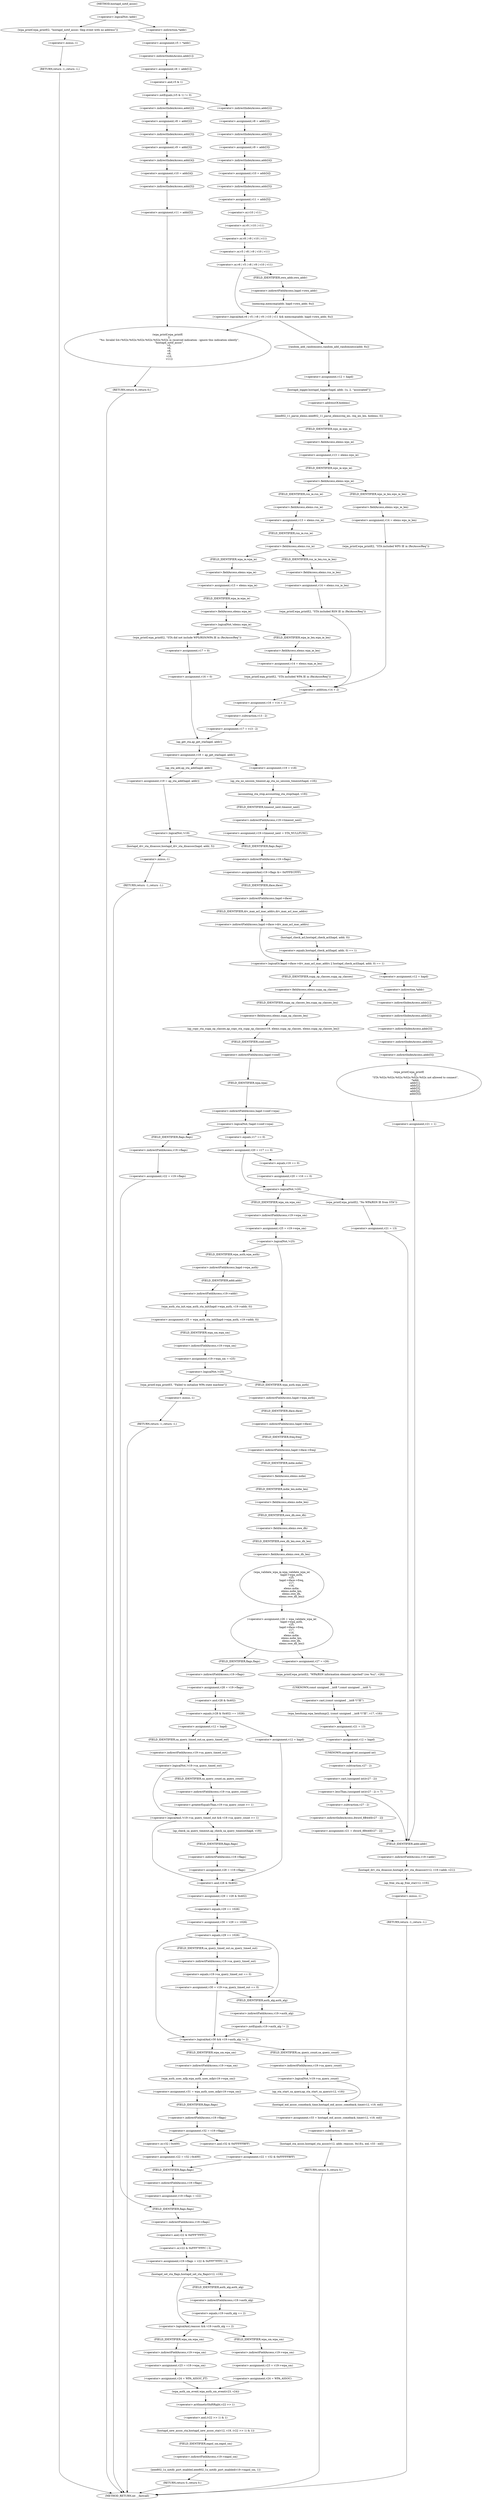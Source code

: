 digraph hostapd_notif_assoc {  
"1000167" [label = "(<operator>.logicalNot,!addr)" ]
"1000170" [label = "(wpa_printf,wpa_printf(2, \"hostapd_notif_assoc: Skip event with no address\"))" ]
"1000173" [label = "(RETURN,return -1;,return -1;)" ]
"1000174" [label = "(<operator>.minus,-1)" ]
"1000176" [label = "(<operator>.assignment,v5 = *addr)" ]
"1000178" [label = "(<operator>.indirection,*addr)" ]
"1000180" [label = "(<operator>.assignment,v6 = addr[1])" ]
"1000182" [label = "(<operator>.indirectIndexAccess,addr[1])" ]
"1000186" [label = "(<operator>.notEquals,(v5 & 1) != 0)" ]
"1000187" [label = "(<operator>.and,v5 & 1)" ]
"1000192" [label = "(<operator>.assignment,v8 = addr[2])" ]
"1000194" [label = "(<operator>.indirectIndexAccess,addr[2])" ]
"1000197" [label = "(<operator>.assignment,v9 = addr[3])" ]
"1000199" [label = "(<operator>.indirectIndexAccess,addr[3])" ]
"1000202" [label = "(<operator>.assignment,v10 = addr[4])" ]
"1000204" [label = "(<operator>.indirectIndexAccess,addr[4])" ]
"1000207" [label = "(<operator>.assignment,v11 = addr[5])" ]
"1000209" [label = "(<operator>.indirectIndexAccess,addr[5])" ]
"1000214" [label = "(<operator>.assignment,v8 = addr[2])" ]
"1000216" [label = "(<operator>.indirectIndexAccess,addr[2])" ]
"1000219" [label = "(<operator>.assignment,v9 = addr[3])" ]
"1000221" [label = "(<operator>.indirectIndexAccess,addr[3])" ]
"1000224" [label = "(<operator>.assignment,v10 = addr[4])" ]
"1000226" [label = "(<operator>.indirectIndexAccess,addr[4])" ]
"1000229" [label = "(<operator>.assignment,v11 = addr[5])" ]
"1000231" [label = "(<operator>.indirectIndexAccess,addr[5])" ]
"1000235" [label = "(<operator>.logicalAnd,v6 | v5 | v8 | v9 | v10 | v11 && memcmp(addr, hapd->own_addr, 6u))" ]
"1000236" [label = "(<operator>.or,v6 | v5 | v8 | v9 | v10 | v11)" ]
"1000238" [label = "(<operator>.or,v5 | v8 | v9 | v10 | v11)" ]
"1000240" [label = "(<operator>.or,v8 | v9 | v10 | v11)" ]
"1000242" [label = "(<operator>.or,v9 | v10 | v11)" ]
"1000244" [label = "(<operator>.or,v10 | v11)" ]
"1000247" [label = "(memcmp,memcmp(addr, hapd->own_addr, 6u))" ]
"1000249" [label = "(<operator>.indirectFieldAccess,hapd->own_addr)" ]
"1000251" [label = "(FIELD_IDENTIFIER,own_addr,own_addr)" ]
"1000254" [label = "(random_add_randomness,random_add_randomness(addr, 6u))" ]
"1000257" [label = "(<operator>.assignment,v12 = hapd)" ]
"1000260" [label = "(hostapd_logger,hostapd_logger(hapd, addr, 1u, 2, \"associated\"))" ]
"1000266" [label = "(ieee802_11_parse_elems,ieee802_11_parse_elems(req_ies, req_ies_len, &elems, 0))" ]
"1000269" [label = "(<operator>.addressOf,&elems)" ]
"1000272" [label = "(<operator>.assignment,v13 = elems.wps_ie)" ]
"1000274" [label = "(<operator>.fieldAccess,elems.wps_ie)" ]
"1000276" [label = "(FIELD_IDENTIFIER,wps_ie,wps_ie)" ]
"1000278" [label = "(<operator>.fieldAccess,elems.wps_ie)" ]
"1000280" [label = "(FIELD_IDENTIFIER,wps_ie,wps_ie)" ]
"1000282" [label = "(<operator>.assignment,v14 = elems.wps_ie_len)" ]
"1000284" [label = "(<operator>.fieldAccess,elems.wps_ie_len)" ]
"1000286" [label = "(FIELD_IDENTIFIER,wps_ie_len,wps_ie_len)" ]
"1000287" [label = "(wpa_printf,wpa_printf(2, \"STA included WPS IE in (Re)AssocReq\"))" ]
"1000292" [label = "(<operator>.assignment,v13 = elems.rsn_ie)" ]
"1000294" [label = "(<operator>.fieldAccess,elems.rsn_ie)" ]
"1000296" [label = "(FIELD_IDENTIFIER,rsn_ie,rsn_ie)" ]
"1000298" [label = "(<operator>.fieldAccess,elems.rsn_ie)" ]
"1000300" [label = "(FIELD_IDENTIFIER,rsn_ie,rsn_ie)" ]
"1000302" [label = "(<operator>.assignment,v14 = elems.rsn_ie_len)" ]
"1000304" [label = "(<operator>.fieldAccess,elems.rsn_ie_len)" ]
"1000306" [label = "(FIELD_IDENTIFIER,rsn_ie_len,rsn_ie_len)" ]
"1000307" [label = "(wpa_printf,wpa_printf(2, \"STA included RSN IE in (Re)AssocReq\"))" ]
"1000312" [label = "(<operator>.assignment,v13 = elems.wpa_ie)" ]
"1000314" [label = "(<operator>.fieldAccess,elems.wpa_ie)" ]
"1000316" [label = "(FIELD_IDENTIFIER,wpa_ie,wpa_ie)" ]
"1000318" [label = "(<operator>.logicalNot,!elems.wpa_ie)" ]
"1000319" [label = "(<operator>.fieldAccess,elems.wpa_ie)" ]
"1000321" [label = "(FIELD_IDENTIFIER,wpa_ie,wpa_ie)" ]
"1000323" [label = "(wpa_printf,wpa_printf(2, \"STA did not include WPS/RSN/WPA IE in (Re)AssocReq\"))" ]
"1000326" [label = "(<operator>.assignment,v17 = 0)" ]
"1000329" [label = "(<operator>.assignment,v16 = 0)" ]
"1000333" [label = "(<operator>.assignment,v18 = ap_get_sta(hapd, addr))" ]
"1000335" [label = "(ap_get_sta,ap_get_sta(hapd, addr))" ]
"1000341" [label = "(<operator>.assignment,v19 = v18)" ]
"1000344" [label = "(ap_sta_no_session_timeout,ap_sta_no_session_timeout(hapd, v18))" ]
"1000347" [label = "(accounting_sta_stop,accounting_sta_stop(hapd, v19))" ]
"1000350" [label = "(<operator>.assignment,v19->timeout_next = STA_NULLFUNC)" ]
"1000351" [label = "(<operator>.indirectFieldAccess,v19->timeout_next)" ]
"1000353" [label = "(FIELD_IDENTIFIER,timeout_next,timeout_next)" ]
"1000357" [label = "(<operator>.assignment,v19 = ap_sta_add(hapd, addr))" ]
"1000359" [label = "(ap_sta_add,ap_sta_add(hapd, addr))" ]
"1000363" [label = "(<operator>.logicalNot,!v19)" ]
"1000366" [label = "(hostapd_drv_sta_disassoc,hostapd_drv_sta_disassoc(hapd, addr, 5))" ]
"1000370" [label = "(RETURN,return -1;,return -1;)" ]
"1000371" [label = "(<operator>.minus,-1)" ]
"1000373" [label = "(<operators>.assignmentAnd,v19->flags &= 0xFFFECFFF)" ]
"1000374" [label = "(<operator>.indirectFieldAccess,v19->flags)" ]
"1000376" [label = "(FIELD_IDENTIFIER,flags,flags)" ]
"1000379" [label = "(<operator>.logicalOr,hapd->iface->drv_max_acl_mac_addrs || hostapd_check_acl(hapd, addr, 0) == 1)" ]
"1000380" [label = "(<operator>.indirectFieldAccess,hapd->iface->drv_max_acl_mac_addrs)" ]
"1000381" [label = "(<operator>.indirectFieldAccess,hapd->iface)" ]
"1000383" [label = "(FIELD_IDENTIFIER,iface,iface)" ]
"1000384" [label = "(FIELD_IDENTIFIER,drv_max_acl_mac_addrs,drv_max_acl_mac_addrs)" ]
"1000385" [label = "(<operator>.equals,hostapd_check_acl(hapd, addr, 0) == 1)" ]
"1000386" [label = "(hostapd_check_acl,hostapd_check_acl(hapd, addr, 0))" ]
"1000392" [label = "(ap_copy_sta_supp_op_classes,ap_copy_sta_supp_op_classes(v19, elems.supp_op_classes, elems.supp_op_classes_len))" ]
"1000394" [label = "(<operator>.fieldAccess,elems.supp_op_classes)" ]
"1000396" [label = "(FIELD_IDENTIFIER,supp_op_classes,supp_op_classes)" ]
"1000397" [label = "(<operator>.fieldAccess,elems.supp_op_classes_len)" ]
"1000399" [label = "(FIELD_IDENTIFIER,supp_op_classes_len,supp_op_classes_len)" ]
"1000401" [label = "(<operator>.logicalNot,!hapd->conf->wpa)" ]
"1000402" [label = "(<operator>.indirectFieldAccess,hapd->conf->wpa)" ]
"1000403" [label = "(<operator>.indirectFieldAccess,hapd->conf)" ]
"1000405" [label = "(FIELD_IDENTIFIER,conf,conf)" ]
"1000406" [label = "(FIELD_IDENTIFIER,wpa,wpa)" ]
"1000408" [label = "(<operator>.assignment,v22 = v19->flags)" ]
"1000410" [label = "(<operator>.indirectFieldAccess,v19->flags)" ]
"1000412" [label = "(FIELD_IDENTIFIER,flags,flags)" ]
"1000414" [label = "(<operator>.assignment,v20 = v17 == 0)" ]
"1000416" [label = "(<operator>.equals,v17 == 0)" ]
"1000421" [label = "(<operator>.assignment,v20 = v16 == 0)" ]
"1000423" [label = "(<operator>.equals,v16 == 0)" ]
"1000427" [label = "(<operator>.logicalNot,!v20)" ]
"1000430" [label = "(<operator>.assignment,v25 = v19->wpa_sm)" ]
"1000432" [label = "(<operator>.indirectFieldAccess,v19->wpa_sm)" ]
"1000434" [label = "(FIELD_IDENTIFIER,wpa_sm,wpa_sm)" ]
"1000436" [label = "(<operator>.logicalNot,!v25)" ]
"1000439" [label = "(<operator>.assignment,v25 = wpa_auth_sta_init(hapd->wpa_auth, v19->addr, 0))" ]
"1000441" [label = "(wpa_auth_sta_init,wpa_auth_sta_init(hapd->wpa_auth, v19->addr, 0))" ]
"1000442" [label = "(<operator>.indirectFieldAccess,hapd->wpa_auth)" ]
"1000444" [label = "(FIELD_IDENTIFIER,wpa_auth,wpa_auth)" ]
"1000445" [label = "(<operator>.indirectFieldAccess,v19->addr)" ]
"1000447" [label = "(FIELD_IDENTIFIER,addr,addr)" ]
"1000449" [label = "(<operator>.assignment,v19->wpa_sm = v25)" ]
"1000450" [label = "(<operator>.indirectFieldAccess,v19->wpa_sm)" ]
"1000452" [label = "(FIELD_IDENTIFIER,wpa_sm,wpa_sm)" ]
"1000455" [label = "(<operator>.logicalNot,!v25)" ]
"1000458" [label = "(wpa_printf,wpa_printf(5, \"Failed to initialize WPA state machine\"))" ]
"1000461" [label = "(RETURN,return -1;,return -1;)" ]
"1000462" [label = "(<operator>.minus,-1)" ]
"1000464" [label = "(<operator>.assignment,v26 = wpa_validate_wpa_ie(\n                        hapd->wpa_auth,\n                        v25,\n                        hapd->iface->freq,\n                        v17,\n                        v16,\n                        elems.mdie,\n                        elems.mdie_len,\n                        elems.owe_dh,\n                        elems.owe_dh_len))" ]
"1000466" [label = "(wpa_validate_wpa_ie,wpa_validate_wpa_ie(\n                        hapd->wpa_auth,\n                        v25,\n                        hapd->iface->freq,\n                        v17,\n                        v16,\n                        elems.mdie,\n                        elems.mdie_len,\n                        elems.owe_dh,\n                        elems.owe_dh_len))" ]
"1000467" [label = "(<operator>.indirectFieldAccess,hapd->wpa_auth)" ]
"1000469" [label = "(FIELD_IDENTIFIER,wpa_auth,wpa_auth)" ]
"1000471" [label = "(<operator>.indirectFieldAccess,hapd->iface->freq)" ]
"1000472" [label = "(<operator>.indirectFieldAccess,hapd->iface)" ]
"1000474" [label = "(FIELD_IDENTIFIER,iface,iface)" ]
"1000475" [label = "(FIELD_IDENTIFIER,freq,freq)" ]
"1000478" [label = "(<operator>.fieldAccess,elems.mdie)" ]
"1000480" [label = "(FIELD_IDENTIFIER,mdie,mdie)" ]
"1000481" [label = "(<operator>.fieldAccess,elems.mdie_len)" ]
"1000483" [label = "(FIELD_IDENTIFIER,mdie_len,mdie_len)" ]
"1000484" [label = "(<operator>.fieldAccess,elems.owe_dh)" ]
"1000486" [label = "(FIELD_IDENTIFIER,owe_dh,owe_dh)" ]
"1000487" [label = "(<operator>.fieldAccess,elems.owe_dh_len)" ]
"1000489" [label = "(FIELD_IDENTIFIER,owe_dh_len,owe_dh_len)" ]
"1000493" [label = "(<operator>.assignment,v27 = v26)" ]
"1000496" [label = "(wpa_printf,wpa_printf(2, \"WPA/RSN information element rejected? (res %u)\", v26))" ]
"1000500" [label = "(wpa_hexdump,wpa_hexdump(2, (const unsigned __int8 *)\"IE\", v17, v16))" ]
"1000502" [label = "(<operator>.cast,(const unsigned __int8 *)\"IE\")" ]
"1000503" [label = "(UNKNOWN,const unsigned __int8 *,const unsigned __int8 *)" ]
"1000507" [label = "(<operator>.assignment,v21 = 13)" ]
"1000510" [label = "(<operator>.assignment,v12 = hapd)" ]
"1000514" [label = "(<operator>.lessThan,(unsigned int)(v27 - 2) < 7)" ]
"1000515" [label = "(<operator>.cast,(unsigned int)(v27 - 2))" ]
"1000516" [label = "(UNKNOWN,unsigned int,unsigned int)" ]
"1000517" [label = "(<operator>.subtraction,v27 - 2)" ]
"1000521" [label = "(<operator>.assignment,v21 = dword_8B440[v27 - 2])" ]
"1000523" [label = "(<operator>.indirectIndexAccess,dword_8B440[v27 - 2])" ]
"1000525" [label = "(<operator>.subtraction,v27 - 2)" ]
"1000529" [label = "(<operator>.assignment,v28 = v19->flags)" ]
"1000531" [label = "(<operator>.indirectFieldAccess,v19->flags)" ]
"1000533" [label = "(FIELD_IDENTIFIER,flags,flags)" ]
"1000535" [label = "(<operator>.equals,(v28 & 0x402) == 1026)" ]
"1000536" [label = "(<operator>.and,v28 & 0x402)" ]
"1000541" [label = "(<operator>.assignment,v12 = hapd)" ]
"1000545" [label = "(<operator>.logicalAnd,!v19->sa_query_timed_out && v19->sa_query_count >= 1)" ]
"1000546" [label = "(<operator>.logicalNot,!v19->sa_query_timed_out)" ]
"1000547" [label = "(<operator>.indirectFieldAccess,v19->sa_query_timed_out)" ]
"1000549" [label = "(FIELD_IDENTIFIER,sa_query_timed_out,sa_query_timed_out)" ]
"1000550" [label = "(<operator>.greaterEqualsThan,v19->sa_query_count >= 1)" ]
"1000551" [label = "(<operator>.indirectFieldAccess,v19->sa_query_count)" ]
"1000553" [label = "(FIELD_IDENTIFIER,sa_query_count,sa_query_count)" ]
"1000556" [label = "(ap_check_sa_query_timeout,ap_check_sa_query_timeout(hapd, v19))" ]
"1000559" [label = "(<operator>.assignment,v28 = v19->flags)" ]
"1000561" [label = "(<operator>.indirectFieldAccess,v19->flags)" ]
"1000563" [label = "(FIELD_IDENTIFIER,flags,flags)" ]
"1000566" [label = "(<operator>.assignment,v12 = hapd)" ]
"1000569" [label = "(<operator>.assignment,v29 = v28 & 0x402)" ]
"1000571" [label = "(<operator>.and,v28 & 0x402)" ]
"1000574" [label = "(<operator>.assignment,v30 = v29 == 1026)" ]
"1000576" [label = "(<operator>.equals,v29 == 1026)" ]
"1000580" [label = "(<operator>.equals,v29 == 1026)" ]
"1000583" [label = "(<operator>.assignment,v30 = v19->sa_query_timed_out == 0)" ]
"1000585" [label = "(<operator>.equals,v19->sa_query_timed_out == 0)" ]
"1000586" [label = "(<operator>.indirectFieldAccess,v19->sa_query_timed_out)" ]
"1000588" [label = "(FIELD_IDENTIFIER,sa_query_timed_out,sa_query_timed_out)" ]
"1000591" [label = "(<operator>.logicalAnd,v30 && v19->auth_alg != 2)" ]
"1000593" [label = "(<operator>.notEquals,v19->auth_alg != 2)" ]
"1000594" [label = "(<operator>.indirectFieldAccess,v19->auth_alg)" ]
"1000596" [label = "(FIELD_IDENTIFIER,auth_alg,auth_alg)" ]
"1000600" [label = "(<operator>.logicalNot,!v19->sa_query_count)" ]
"1000601" [label = "(<operator>.indirectFieldAccess,v19->sa_query_count)" ]
"1000603" [label = "(FIELD_IDENTIFIER,sa_query_count,sa_query_count)" ]
"1000604" [label = "(ap_sta_start_sa_query,ap_sta_start_sa_query(v12, v19))" ]
"1000607" [label = "(<operator>.assignment,v33 = hostapd_eid_assoc_comeback_time(v12, v19, eid))" ]
"1000609" [label = "(hostapd_eid_assoc_comeback_time,hostapd_eid_assoc_comeback_time(v12, v19, eid))" ]
"1000613" [label = "(hostapd_sta_assoc,hostapd_sta_assoc(v12, addr, reassoc, 0x1Eu, eid, v33 - eid))" ]
"1000619" [label = "(<operator>.subtraction,v33 - eid)" ]
"1000622" [label = "(RETURN,return 0;,return 0;)" ]
"1000624" [label = "(<operator>.assignment,v31 = wpa_auth_uses_mfp(v19->wpa_sm))" ]
"1000626" [label = "(wpa_auth_uses_mfp,wpa_auth_uses_mfp(v19->wpa_sm))" ]
"1000627" [label = "(<operator>.indirectFieldAccess,v19->wpa_sm)" ]
"1000629" [label = "(FIELD_IDENTIFIER,wpa_sm,wpa_sm)" ]
"1000630" [label = "(<operator>.assignment,v32 = v19->flags)" ]
"1000632" [label = "(<operator>.indirectFieldAccess,v19->flags)" ]
"1000634" [label = "(FIELD_IDENTIFIER,flags,flags)" ]
"1000637" [label = "(<operator>.assignment,v22 = v32 | 0x400)" ]
"1000639" [label = "(<operator>.or,v32 | 0x400)" ]
"1000643" [label = "(<operator>.assignment,v22 = v32 & 0xFFFFFBFF)" ]
"1000645" [label = "(<operator>.and,v32 & 0xFFFFFBFF)" ]
"1000648" [label = "(<operator>.assignment,v19->flags = v22)" ]
"1000649" [label = "(<operator>.indirectFieldAccess,v19->flags)" ]
"1000651" [label = "(FIELD_IDENTIFIER,flags,flags)" ]
"1000654" [label = "(<operator>.assignment,v19->flags = v22 & 0xFFF7FFFC | 3)" ]
"1000655" [label = "(<operator>.indirectFieldAccess,v19->flags)" ]
"1000657" [label = "(FIELD_IDENTIFIER,flags,flags)" ]
"1000658" [label = "(<operator>.or,v22 & 0xFFF7FFFC | 3)" ]
"1000659" [label = "(<operator>.and,v22 & 0xFFF7FFFC)" ]
"1000663" [label = "(hostapd_set_sta_flags,hostapd_set_sta_flags(v12, v19))" ]
"1000667" [label = "(<operator>.logicalAnd,reassoc && v19->auth_alg == 2)" ]
"1000669" [label = "(<operator>.equals,v19->auth_alg == 2)" ]
"1000670" [label = "(<operator>.indirectFieldAccess,v19->auth_alg)" ]
"1000672" [label = "(FIELD_IDENTIFIER,auth_alg,auth_alg)" ]
"1000675" [label = "(<operator>.assignment,v23 = v19->wpa_sm)" ]
"1000677" [label = "(<operator>.indirectFieldAccess,v19->wpa_sm)" ]
"1000679" [label = "(FIELD_IDENTIFIER,wpa_sm,wpa_sm)" ]
"1000680" [label = "(<operator>.assignment,v24 = WPA_ASSOC_FT)" ]
"1000685" [label = "(<operator>.assignment,v23 = v19->wpa_sm)" ]
"1000687" [label = "(<operator>.indirectFieldAccess,v19->wpa_sm)" ]
"1000689" [label = "(FIELD_IDENTIFIER,wpa_sm,wpa_sm)" ]
"1000690" [label = "(<operator>.assignment,v24 = WPA_ASSOC)" ]
"1000693" [label = "(wpa_auth_sm_event,wpa_auth_sm_event(v23, v24))" ]
"1000696" [label = "(hostapd_new_assoc_sta,hostapd_new_assoc_sta(v12, v19, (v22 >> 1) & 1))" ]
"1000699" [label = "(<operator>.and,(v22 >> 1) & 1)" ]
"1000700" [label = "(<operator>.arithmeticShiftRight,v22 >> 1)" ]
"1000704" [label = "(ieee802_1x_notify_port_enabled,ieee802_1x_notify_port_enabled(v19->eapol_sm, 1))" ]
"1000705" [label = "(<operator>.indirectFieldAccess,v19->eapol_sm)" ]
"1000707" [label = "(FIELD_IDENTIFIER,eapol_sm,eapol_sm)" ]
"1000709" [label = "(RETURN,return 0;,return 0;)" ]
"1000711" [label = "(wpa_printf,wpa_printf(2, \"No WPA/RSN IE from STA\"))" ]
"1000714" [label = "(<operator>.assignment,v21 = 13)" ]
"1000719" [label = "(<operator>.assignment,v12 = hapd)" ]
"1000722" [label = "(wpa_printf,wpa_printf(\n                3,\n                \"STA %02x:%02x:%02x:%02x:%02x:%02x not allowed to connect\",\n                *addr,\n                addr[1],\n                addr[2],\n                addr[3],\n                addr[4],\n                addr[5]))" ]
"1000725" [label = "(<operator>.indirection,*addr)" ]
"1000727" [label = "(<operator>.indirectIndexAccess,addr[1])" ]
"1000730" [label = "(<operator>.indirectIndexAccess,addr[2])" ]
"1000733" [label = "(<operator>.indirectIndexAccess,addr[3])" ]
"1000736" [label = "(<operator>.indirectIndexAccess,addr[4])" ]
"1000739" [label = "(<operator>.indirectIndexAccess,addr[5])" ]
"1000742" [label = "(<operator>.assignment,v21 = 1)" ]
"1000746" [label = "(hostapd_drv_sta_disassoc,hostapd_drv_sta_disassoc(v12, v19->addr, v21))" ]
"1000748" [label = "(<operator>.indirectFieldAccess,v19->addr)" ]
"1000750" [label = "(FIELD_IDENTIFIER,addr,addr)" ]
"1000752" [label = "(ap_free_sta,ap_free_sta(v12, v19))" ]
"1000755" [label = "(RETURN,return -1;,return -1;)" ]
"1000756" [label = "(<operator>.minus,-1)" ]
"1000758" [label = "(<operator>.assignment,v14 = elems.wpa_ie_len)" ]
"1000760" [label = "(<operator>.fieldAccess,elems.wpa_ie_len)" ]
"1000762" [label = "(FIELD_IDENTIFIER,wpa_ie_len,wpa_ie_len)" ]
"1000763" [label = "(wpa_printf,wpa_printf(2, \"STA included WPA IE in (Re)AssocReq\"))" ]
"1000766" [label = "(<operator>.assignment,v16 = v14 + 2)" ]
"1000768" [label = "(<operator>.addition,v14 + 2)" ]
"1000771" [label = "(<operator>.assignment,v17 = v13 - 2)" ]
"1000773" [label = "(<operator>.subtraction,v13 - 2)" ]
"1000777" [label = "(wpa_printf,wpa_printf(\n    2,\n    \"%s: Invalid SA=%02x:%02x:%02x:%02x:%02x:%02x in received indication - ignore this indication silently\",\n    \"hostapd_notif_assoc\",\n    v5,\n    v6,\n    v8,\n    v9,\n    v10,\n    v11))" ]
"1000787" [label = "(RETURN,return 0;,return 0;)" ]
"1000130" [label = "(METHOD,hostapd_notif_assoc)" ]
"1000789" [label = "(METHOD_RETURN,int __fastcall)" ]
  "1000167" -> "1000170" 
  "1000167" -> "1000178" 
  "1000170" -> "1000174" 
  "1000173" -> "1000789" 
  "1000174" -> "1000173" 
  "1000176" -> "1000182" 
  "1000178" -> "1000176" 
  "1000180" -> "1000187" 
  "1000182" -> "1000180" 
  "1000186" -> "1000194" 
  "1000186" -> "1000216" 
  "1000187" -> "1000186" 
  "1000192" -> "1000199" 
  "1000194" -> "1000192" 
  "1000197" -> "1000204" 
  "1000199" -> "1000197" 
  "1000202" -> "1000209" 
  "1000204" -> "1000202" 
  "1000207" -> "1000777" 
  "1000209" -> "1000207" 
  "1000214" -> "1000221" 
  "1000216" -> "1000214" 
  "1000219" -> "1000226" 
  "1000221" -> "1000219" 
  "1000224" -> "1000231" 
  "1000226" -> "1000224" 
  "1000229" -> "1000244" 
  "1000231" -> "1000229" 
  "1000235" -> "1000254" 
  "1000235" -> "1000777" 
  "1000236" -> "1000235" 
  "1000236" -> "1000251" 
  "1000238" -> "1000236" 
  "1000240" -> "1000238" 
  "1000242" -> "1000240" 
  "1000244" -> "1000242" 
  "1000247" -> "1000235" 
  "1000249" -> "1000247" 
  "1000251" -> "1000249" 
  "1000254" -> "1000257" 
  "1000257" -> "1000260" 
  "1000260" -> "1000269" 
  "1000266" -> "1000276" 
  "1000269" -> "1000266" 
  "1000272" -> "1000280" 
  "1000274" -> "1000272" 
  "1000276" -> "1000274" 
  "1000278" -> "1000286" 
  "1000278" -> "1000296" 
  "1000280" -> "1000278" 
  "1000282" -> "1000287" 
  "1000284" -> "1000282" 
  "1000286" -> "1000284" 
  "1000287" -> "1000768" 
  "1000292" -> "1000300" 
  "1000294" -> "1000292" 
  "1000296" -> "1000294" 
  "1000298" -> "1000306" 
  "1000298" -> "1000316" 
  "1000300" -> "1000298" 
  "1000302" -> "1000307" 
  "1000304" -> "1000302" 
  "1000306" -> "1000304" 
  "1000307" -> "1000768" 
  "1000312" -> "1000321" 
  "1000314" -> "1000312" 
  "1000316" -> "1000314" 
  "1000318" -> "1000323" 
  "1000318" -> "1000762" 
  "1000319" -> "1000318" 
  "1000321" -> "1000319" 
  "1000323" -> "1000326" 
  "1000326" -> "1000329" 
  "1000329" -> "1000335" 
  "1000333" -> "1000341" 
  "1000333" -> "1000359" 
  "1000335" -> "1000333" 
  "1000341" -> "1000344" 
  "1000344" -> "1000347" 
  "1000347" -> "1000353" 
  "1000350" -> "1000376" 
  "1000351" -> "1000350" 
  "1000353" -> "1000351" 
  "1000357" -> "1000363" 
  "1000359" -> "1000357" 
  "1000363" -> "1000366" 
  "1000363" -> "1000376" 
  "1000366" -> "1000371" 
  "1000370" -> "1000789" 
  "1000371" -> "1000370" 
  "1000373" -> "1000383" 
  "1000374" -> "1000373" 
  "1000376" -> "1000374" 
  "1000379" -> "1000396" 
  "1000379" -> "1000719" 
  "1000380" -> "1000379" 
  "1000380" -> "1000386" 
  "1000381" -> "1000384" 
  "1000383" -> "1000381" 
  "1000384" -> "1000380" 
  "1000385" -> "1000379" 
  "1000386" -> "1000385" 
  "1000392" -> "1000405" 
  "1000394" -> "1000399" 
  "1000396" -> "1000394" 
  "1000397" -> "1000392" 
  "1000399" -> "1000397" 
  "1000401" -> "1000412" 
  "1000401" -> "1000416" 
  "1000402" -> "1000401" 
  "1000403" -> "1000406" 
  "1000405" -> "1000403" 
  "1000406" -> "1000402" 
  "1000408" -> "1000657" 
  "1000410" -> "1000408" 
  "1000412" -> "1000410" 
  "1000414" -> "1000423" 
  "1000414" -> "1000427" 
  "1000416" -> "1000414" 
  "1000421" -> "1000427" 
  "1000423" -> "1000421" 
  "1000427" -> "1000434" 
  "1000427" -> "1000711" 
  "1000430" -> "1000436" 
  "1000432" -> "1000430" 
  "1000434" -> "1000432" 
  "1000436" -> "1000444" 
  "1000436" -> "1000469" 
  "1000439" -> "1000452" 
  "1000441" -> "1000439" 
  "1000442" -> "1000447" 
  "1000444" -> "1000442" 
  "1000445" -> "1000441" 
  "1000447" -> "1000445" 
  "1000449" -> "1000455" 
  "1000450" -> "1000449" 
  "1000452" -> "1000450" 
  "1000455" -> "1000458" 
  "1000455" -> "1000469" 
  "1000458" -> "1000462" 
  "1000461" -> "1000789" 
  "1000462" -> "1000461" 
  "1000464" -> "1000493" 
  "1000464" -> "1000533" 
  "1000466" -> "1000464" 
  "1000467" -> "1000474" 
  "1000469" -> "1000467" 
  "1000471" -> "1000480" 
  "1000472" -> "1000475" 
  "1000474" -> "1000472" 
  "1000475" -> "1000471" 
  "1000478" -> "1000483" 
  "1000480" -> "1000478" 
  "1000481" -> "1000486" 
  "1000483" -> "1000481" 
  "1000484" -> "1000489" 
  "1000486" -> "1000484" 
  "1000487" -> "1000466" 
  "1000489" -> "1000487" 
  "1000493" -> "1000496" 
  "1000496" -> "1000503" 
  "1000500" -> "1000507" 
  "1000502" -> "1000500" 
  "1000503" -> "1000502" 
  "1000507" -> "1000510" 
  "1000510" -> "1000516" 
  "1000514" -> "1000525" 
  "1000514" -> "1000750" 
  "1000515" -> "1000514" 
  "1000516" -> "1000517" 
  "1000517" -> "1000515" 
  "1000521" -> "1000750" 
  "1000523" -> "1000521" 
  "1000525" -> "1000523" 
  "1000529" -> "1000536" 
  "1000531" -> "1000529" 
  "1000533" -> "1000531" 
  "1000535" -> "1000541" 
  "1000535" -> "1000566" 
  "1000536" -> "1000535" 
  "1000541" -> "1000549" 
  "1000545" -> "1000556" 
  "1000545" -> "1000571" 
  "1000546" -> "1000545" 
  "1000546" -> "1000553" 
  "1000547" -> "1000546" 
  "1000549" -> "1000547" 
  "1000550" -> "1000545" 
  "1000551" -> "1000550" 
  "1000553" -> "1000551" 
  "1000556" -> "1000563" 
  "1000559" -> "1000571" 
  "1000561" -> "1000559" 
  "1000563" -> "1000561" 
  "1000566" -> "1000571" 
  "1000569" -> "1000576" 
  "1000571" -> "1000569" 
  "1000574" -> "1000580" 
  "1000576" -> "1000574" 
  "1000580" -> "1000588" 
  "1000580" -> "1000591" 
  "1000580" -> "1000596" 
  "1000583" -> "1000591" 
  "1000583" -> "1000596" 
  "1000585" -> "1000583" 
  "1000586" -> "1000585" 
  "1000588" -> "1000586" 
  "1000591" -> "1000603" 
  "1000591" -> "1000629" 
  "1000593" -> "1000591" 
  "1000594" -> "1000593" 
  "1000596" -> "1000594" 
  "1000600" -> "1000604" 
  "1000600" -> "1000609" 
  "1000601" -> "1000600" 
  "1000603" -> "1000601" 
  "1000604" -> "1000609" 
  "1000607" -> "1000619" 
  "1000609" -> "1000607" 
  "1000613" -> "1000622" 
  "1000619" -> "1000613" 
  "1000622" -> "1000789" 
  "1000624" -> "1000634" 
  "1000626" -> "1000624" 
  "1000627" -> "1000626" 
  "1000629" -> "1000627" 
  "1000630" -> "1000639" 
  "1000630" -> "1000645" 
  "1000632" -> "1000630" 
  "1000634" -> "1000632" 
  "1000637" -> "1000651" 
  "1000639" -> "1000637" 
  "1000643" -> "1000651" 
  "1000645" -> "1000643" 
  "1000648" -> "1000657" 
  "1000649" -> "1000648" 
  "1000651" -> "1000649" 
  "1000654" -> "1000663" 
  "1000655" -> "1000659" 
  "1000657" -> "1000655" 
  "1000658" -> "1000654" 
  "1000659" -> "1000658" 
  "1000663" -> "1000667" 
  "1000663" -> "1000672" 
  "1000667" -> "1000679" 
  "1000667" -> "1000689" 
  "1000669" -> "1000667" 
  "1000670" -> "1000669" 
  "1000672" -> "1000670" 
  "1000675" -> "1000680" 
  "1000677" -> "1000675" 
  "1000679" -> "1000677" 
  "1000680" -> "1000693" 
  "1000685" -> "1000690" 
  "1000687" -> "1000685" 
  "1000689" -> "1000687" 
  "1000690" -> "1000693" 
  "1000693" -> "1000700" 
  "1000696" -> "1000707" 
  "1000699" -> "1000696" 
  "1000700" -> "1000699" 
  "1000704" -> "1000709" 
  "1000705" -> "1000704" 
  "1000707" -> "1000705" 
  "1000709" -> "1000789" 
  "1000711" -> "1000714" 
  "1000714" -> "1000750" 
  "1000719" -> "1000725" 
  "1000722" -> "1000742" 
  "1000725" -> "1000727" 
  "1000727" -> "1000730" 
  "1000730" -> "1000733" 
  "1000733" -> "1000736" 
  "1000736" -> "1000739" 
  "1000739" -> "1000722" 
  "1000742" -> "1000750" 
  "1000746" -> "1000752" 
  "1000748" -> "1000746" 
  "1000750" -> "1000748" 
  "1000752" -> "1000756" 
  "1000755" -> "1000789" 
  "1000756" -> "1000755" 
  "1000758" -> "1000763" 
  "1000760" -> "1000758" 
  "1000762" -> "1000760" 
  "1000763" -> "1000768" 
  "1000766" -> "1000773" 
  "1000768" -> "1000766" 
  "1000771" -> "1000335" 
  "1000773" -> "1000771" 
  "1000777" -> "1000787" 
  "1000787" -> "1000789" 
  "1000130" -> "1000167" 
}
